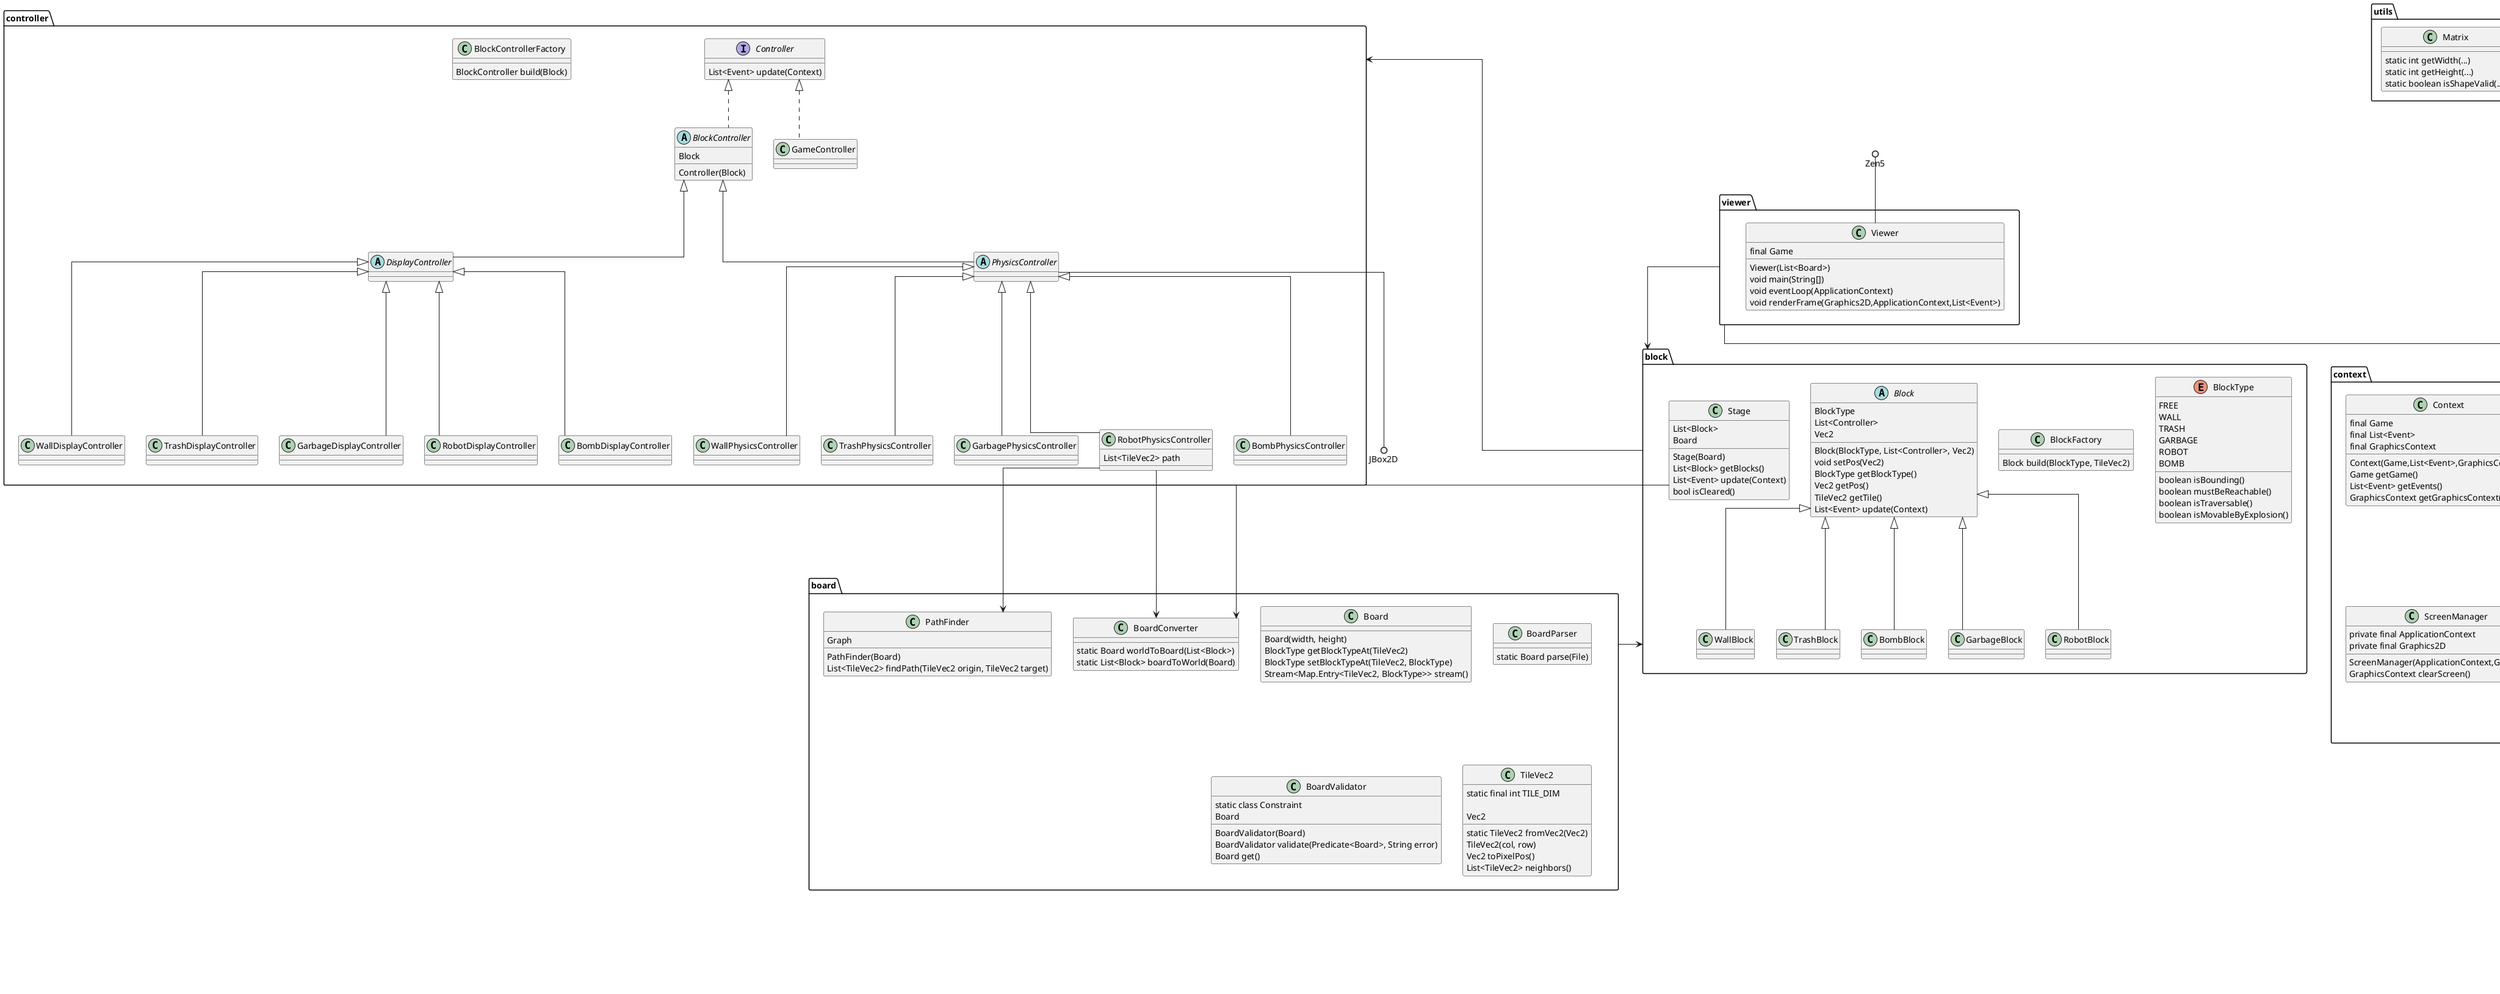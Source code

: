 @startuml

skinparam linetype ortho

package utils {
  class Matrix {
    static int getWidth(...)
    static int getHeight(...)
    static boolean isShapeValid(...)
  }
}

package viewer {
  class Viewer {
    final Game
    Viewer(List<Board>)
    void main(String[])
    void eventLoop(ApplicationContext)
    void renderFrame(Graphics2D,ApplicationContext,List<Event>)
  }
}

package context {
  class Context {
    Context(Game,List<Event>,GraphicsContext)
    final Game
    final List<Event>
    final GraphicsContext
    Game getGame()
    List<Event> getEvents()
    GraphicsContext getGraphicsContext()
  }

  class GraphicsContext {
    final Graphics2D
    final ScreenInfo
    paintCircle(Color, Vec2, float)
    paintSquare(Color, Vec2, float, float)
    paintString(Color, Vec2,String)
  }

  class InputHandler {
    private final ApplicationContext
    InputHandler(ApplicationContext)
    List<Event> getEvents()
  }

  class ScreenManager {
    private final ApplicationContext
    private final Graphics2D
    ScreenManager(ApplicationContext,Graphics2D)
    GraphicsContext clearScreen()
  }

  class Game {
    Stage
    final List<Controller>
    int indexBoard
    final List<Board>
    bool over
    Game(List<Board>)
    Stage getStage()
    bool isOver()
    void setOver()
    void nextStage()
    void retryStage()
    List<Event> update(Context context)
  }
}

package event {
  interface Event

  interface InputEvent implements Event
  interface GameEvent implements Event

  class DropBombEvent implements InputEvent

  class AddBombEvent implements InputEvent {
    final TileVec2
    AddBombEvent(TileVec2)
    TileVec2 getTile()
  }

  class MoveRobotEvent implements InputEvent {
    final TileVec2
    MoveRobotEvent(TileVec2)
    TileVec2 getTile()
  }

  class ConfirmEvent implements InputEvent
  class GameOverEvent implements Event


  class ExplosionEvent implements GameEvent {
    Block source
    Body source
  }
}

package board {
  class Board {
    Board(width, height)
    BlockType getBlockTypeAt(TileVec2)
    BlockType setBlockTypeAt(TileVec2, BlockType)
    Stream<Map.Entry<TileVec2, BlockType>> stream()
  }

  class BoardParser {
    static Board parse(File)
  }

  class BoardValidator {
    static class Constraint
    Board

    BoardValidator(Board)
    BoardValidator validate(Predicate<Board>, String error)
    Board get()
  }

  class BoardConverter {
    static Board worldToBoard(List<Block>)
    static List<Block> boardToWorld(Board)
  }

  class TileVec2 {
    static final int TILE_DIM
    static TileVec2 fromVec2(Vec2)

    Vec2
    TileVec2(col, row)
    Vec2 toPixelPos()
    List<TileVec2> neighbors()
  }

  class PathFinder {
    Graph

    PathFinder(Board)
    List<TileVec2> findPath(TileVec2 origin, TileVec2 target)
  }
}

package block {
  enum BlockType {
    FREE
    WALL
    TRASH
    GARBAGE
    ROBOT
    BOMB

    boolean isBounding()
    boolean mustBeReachable()
    boolean isTraversable()
    boolean isMovableByExplosion()
  }

  class BlockFactory {
    Block build(BlockType, TileVec2)
  }

  abstract class Block {
    BlockType
    List<Controller>
    Vec2

    Block(BlockType, List<Controller>, Vec2)
    void setPos(Vec2)
    BlockType getBlockType()
    Vec2 getPos()
    TileVec2 getTile()
    List<Event> update(Context)
  }

  class WallBlock extends Block
  class TrashBlock extends Block
  class BombBlock extends Block
  class GarbageBlock extends Block
  class RobotBlock extends Block

  class Stage {
    List<Block>
    Board
    Stage(Board)
    List<Block> getBlocks()
    List<Event> update(Context)
    bool isCleared()
  }
}

package controller {
  interface Controller {
    List<Event> update(Context)
  }

  abstract class BlockController implements Controller {
    Block
    Controller(Block)
  }

  class BlockControllerFactory {
    BlockController build(Block)
  }
  class GameController implements Controller

  abstract class PhysicsController extends BlockController
  abstract class DisplayController extends BlockController

  class WallPhysicsController extends PhysicsController
  class WallDisplayController extends DisplayController

  class TrashPhysicsController extends PhysicsController
  class TrashDisplayController extends DisplayController

  class GarbagePhysicsController extends PhysicsController
  class GarbageDisplayController extends DisplayController

  class RobotPhysicsController extends PhysicsController {
    List<TileVec2> path
  }

  class RobotDisplayController extends DisplayController

  class BombPhysicsController extends PhysicsController
  class BombDisplayController extends DisplayController
}

RobotPhysicsController --> PathFinder
RobotPhysicsController --> BoardConverter

Stage --> BoardConverter

PhysicsController --() JBox2D
Zen5 ()-- Viewer

viewer --> context
viewer --> block

context --> event

block --> controller

board --> block

@enduml
